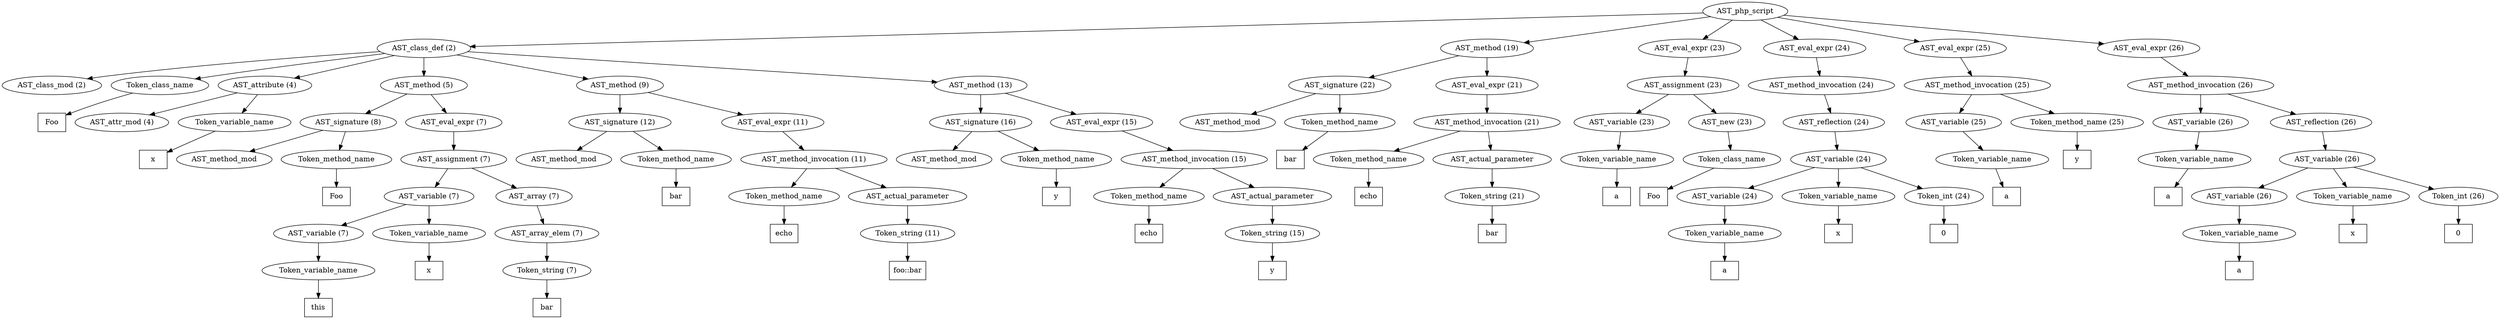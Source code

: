 /*
 * AST in dot format generated by phc -- the PHP compiler
 */

digraph AST {
node_0 [label="AST_php_script"];
node_1 [label="AST_class_def (2)"];
node_2 [label="AST_class_mod (2)"];
node_3 [label="Token_class_name"];
node_4 [label="Foo", shape=box]
node_3 -> node_4;
node_5 [label="AST_attribute (4)"];
node_6 [label="AST_attr_mod (4)"];
node_7 [label="Token_variable_name"];
node_8 [label="x", shape=box]
node_7 -> node_8;
node_5 -> node_7;
node_5 -> node_6;
node_9 [label="AST_method (5)"];
node_10 [label="AST_signature (8)"];
node_11 [label="AST_method_mod"];
node_12 [label="Token_method_name"];
node_13 [label="Foo", shape=box]
node_12 -> node_13;
node_10 -> node_12;
node_10 -> node_11;
node_14 [label="AST_eval_expr (7)"];
node_15 [label="AST_assignment (7)"];
node_16 [label="AST_variable (7)"];
node_17 [label="AST_variable (7)"];
node_18 [label="Token_variable_name"];
node_19 [label="this", shape=box]
node_18 -> node_19;
node_17 -> node_18;
node_20 [label="Token_variable_name"];
node_21 [label="x", shape=box]
node_20 -> node_21;
node_16 -> node_20;
node_16 -> node_17;
node_22 [label="AST_array (7)"];
node_23 [label="AST_array_elem (7)"];
node_24 [label="Token_string (7)"];
node_25 [label="bar", shape=box]
node_24 -> node_25;
node_23 -> node_24;
node_22 -> node_23;
node_15 -> node_22;
node_15 -> node_16;
node_14 -> node_15;
node_9 -> node_14;
node_9 -> node_10;
node_26 [label="AST_method (9)"];
node_27 [label="AST_signature (12)"];
node_28 [label="AST_method_mod"];
node_29 [label="Token_method_name"];
node_30 [label="bar", shape=box]
node_29 -> node_30;
node_27 -> node_29;
node_27 -> node_28;
node_31 [label="AST_eval_expr (11)"];
node_32 [label="AST_method_invocation (11)"];
node_33 [label="Token_method_name"];
node_34 [label="echo", shape=box]
node_33 -> node_34;
node_35 [label="AST_actual_parameter"];
node_36 [label="Token_string (11)"];
node_37 [label="foo::bar", shape=box]
node_36 -> node_37;
node_35 -> node_36;
node_32 -> node_35;
node_32 -> node_33;
node_31 -> node_32;
node_26 -> node_31;
node_26 -> node_27;
node_38 [label="AST_method (13)"];
node_39 [label="AST_signature (16)"];
node_40 [label="AST_method_mod"];
node_41 [label="Token_method_name"];
node_42 [label="y", shape=box]
node_41 -> node_42;
node_39 -> node_41;
node_39 -> node_40;
node_43 [label="AST_eval_expr (15)"];
node_44 [label="AST_method_invocation (15)"];
node_45 [label="Token_method_name"];
node_46 [label="echo", shape=box]
node_45 -> node_46;
node_47 [label="AST_actual_parameter"];
node_48 [label="Token_string (15)"];
node_49 [label="y", shape=box]
node_48 -> node_49;
node_47 -> node_48;
node_44 -> node_47;
node_44 -> node_45;
node_43 -> node_44;
node_38 -> node_43;
node_38 -> node_39;
node_1 -> node_38;
node_1 -> node_26;
node_1 -> node_9;
node_1 -> node_5;
node_1 -> node_3;
node_1 -> node_2;
node_50 [label="AST_method (19)"];
node_51 [label="AST_signature (22)"];
node_52 [label="AST_method_mod"];
node_53 [label="Token_method_name"];
node_54 [label="bar", shape=box]
node_53 -> node_54;
node_51 -> node_53;
node_51 -> node_52;
node_55 [label="AST_eval_expr (21)"];
node_56 [label="AST_method_invocation (21)"];
node_57 [label="Token_method_name"];
node_58 [label="echo", shape=box]
node_57 -> node_58;
node_59 [label="AST_actual_parameter"];
node_60 [label="Token_string (21)"];
node_61 [label="bar", shape=box]
node_60 -> node_61;
node_59 -> node_60;
node_56 -> node_59;
node_56 -> node_57;
node_55 -> node_56;
node_50 -> node_55;
node_50 -> node_51;
node_62 [label="AST_eval_expr (23)"];
node_63 [label="AST_assignment (23)"];
node_64 [label="AST_variable (23)"];
node_65 [label="Token_variable_name"];
node_66 [label="a", shape=box]
node_65 -> node_66;
node_64 -> node_65;
node_67 [label="AST_new (23)"];
node_68 [label="Token_class_name"];
node_69 [label="Foo", shape=box]
node_68 -> node_69;
node_67 -> node_68;
node_63 -> node_67;
node_63 -> node_64;
node_62 -> node_63;
node_70 [label="AST_eval_expr (24)"];
node_71 [label="AST_method_invocation (24)"];
node_72 [label="AST_reflection (24)"];
node_73 [label="AST_variable (24)"];
node_74 [label="AST_variable (24)"];
node_75 [label="Token_variable_name"];
node_76 [label="a", shape=box]
node_75 -> node_76;
node_74 -> node_75;
node_77 [label="Token_variable_name"];
node_78 [label="x", shape=box]
node_77 -> node_78;
node_79 [label="Token_int (24)"];
node_80 [label="0", shape=box]
node_79 -> node_80;
node_73 -> node_79;
node_73 -> node_77;
node_73 -> node_74;
node_72 -> node_73;
node_71 -> node_72;
node_70 -> node_71;
node_81 [label="AST_eval_expr (25)"];
node_82 [label="AST_method_invocation (25)"];
node_83 [label="AST_variable (25)"];
node_84 [label="Token_variable_name"];
node_85 [label="a", shape=box]
node_84 -> node_85;
node_83 -> node_84;
node_86 [label="Token_method_name (25)"];
node_87 [label="y", shape=box]
node_86 -> node_87;
node_82 -> node_86;
node_82 -> node_83;
node_81 -> node_82;
node_88 [label="AST_eval_expr (26)"];
node_89 [label="AST_method_invocation (26)"];
node_90 [label="AST_variable (26)"];
node_91 [label="Token_variable_name"];
node_92 [label="a", shape=box]
node_91 -> node_92;
node_90 -> node_91;
node_93 [label="AST_reflection (26)"];
node_94 [label="AST_variable (26)"];
node_95 [label="AST_variable (26)"];
node_96 [label="Token_variable_name"];
node_97 [label="a", shape=box]
node_96 -> node_97;
node_95 -> node_96;
node_98 [label="Token_variable_name"];
node_99 [label="x", shape=box]
node_98 -> node_99;
node_100 [label="Token_int (26)"];
node_101 [label="0", shape=box]
node_100 -> node_101;
node_94 -> node_100;
node_94 -> node_98;
node_94 -> node_95;
node_93 -> node_94;
node_89 -> node_93;
node_89 -> node_90;
node_88 -> node_89;
node_0 -> node_88;
node_0 -> node_81;
node_0 -> node_70;
node_0 -> node_62;
node_0 -> node_50;
node_0 -> node_1;
}
